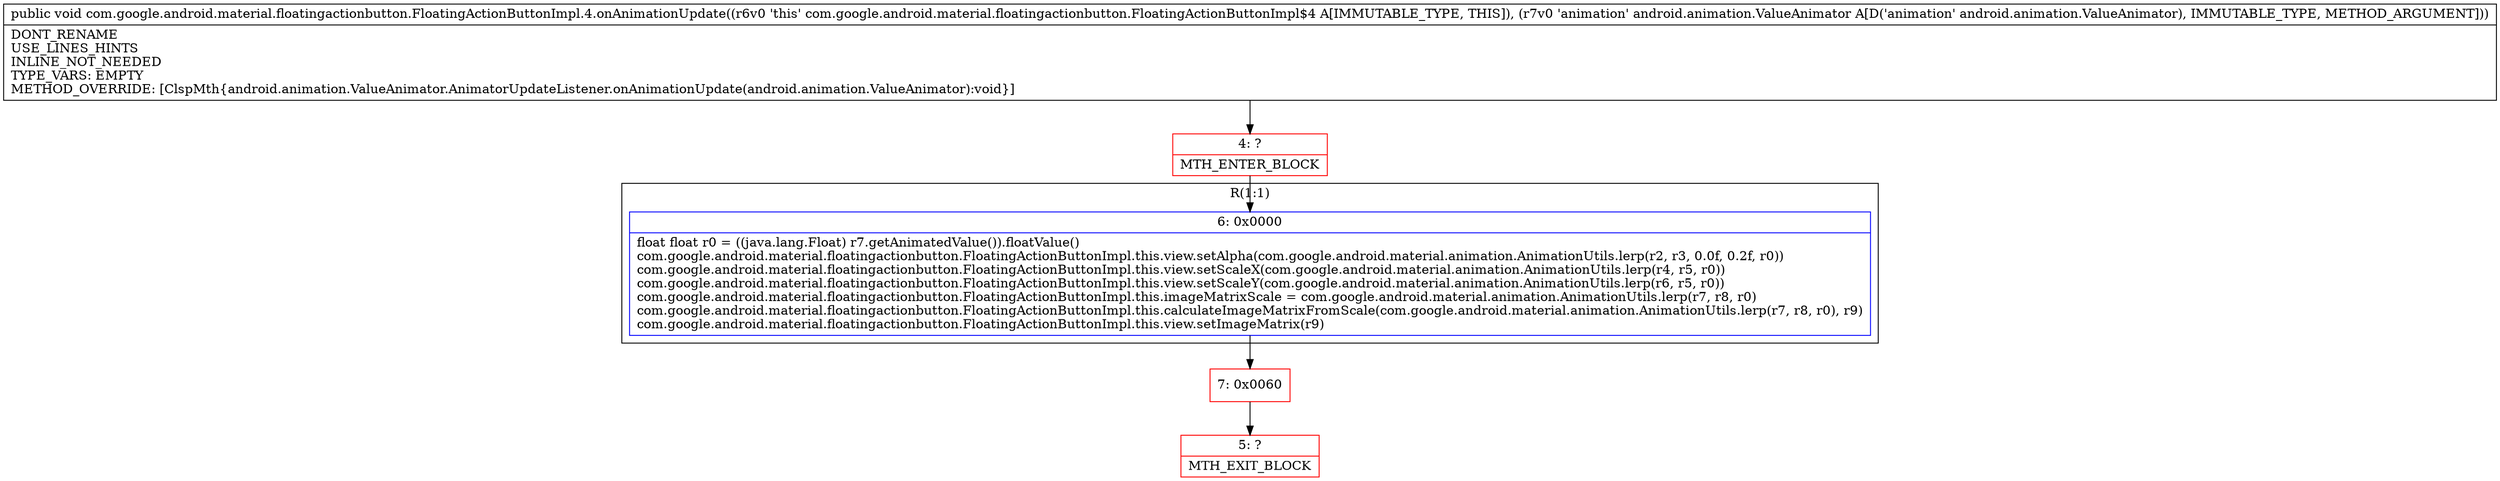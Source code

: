 digraph "CFG forcom.google.android.material.floatingactionbutton.FloatingActionButtonImpl.4.onAnimationUpdate(Landroid\/animation\/ValueAnimator;)V" {
subgraph cluster_Region_1446902681 {
label = "R(1:1)";
node [shape=record,color=blue];
Node_6 [shape=record,label="{6\:\ 0x0000|float float r0 = ((java.lang.Float) r7.getAnimatedValue()).floatValue()\lcom.google.android.material.floatingactionbutton.FloatingActionButtonImpl.this.view.setAlpha(com.google.android.material.animation.AnimationUtils.lerp(r2, r3, 0.0f, 0.2f, r0))\lcom.google.android.material.floatingactionbutton.FloatingActionButtonImpl.this.view.setScaleX(com.google.android.material.animation.AnimationUtils.lerp(r4, r5, r0))\lcom.google.android.material.floatingactionbutton.FloatingActionButtonImpl.this.view.setScaleY(com.google.android.material.animation.AnimationUtils.lerp(r6, r5, r0))\lcom.google.android.material.floatingactionbutton.FloatingActionButtonImpl.this.imageMatrixScale = com.google.android.material.animation.AnimationUtils.lerp(r7, r8, r0)\lcom.google.android.material.floatingactionbutton.FloatingActionButtonImpl.this.calculateImageMatrixFromScale(com.google.android.material.animation.AnimationUtils.lerp(r7, r8, r0), r9)\lcom.google.android.material.floatingactionbutton.FloatingActionButtonImpl.this.view.setImageMatrix(r9)\l}"];
}
Node_4 [shape=record,color=red,label="{4\:\ ?|MTH_ENTER_BLOCK\l}"];
Node_7 [shape=record,color=red,label="{7\:\ 0x0060}"];
Node_5 [shape=record,color=red,label="{5\:\ ?|MTH_EXIT_BLOCK\l}"];
MethodNode[shape=record,label="{public void com.google.android.material.floatingactionbutton.FloatingActionButtonImpl.4.onAnimationUpdate((r6v0 'this' com.google.android.material.floatingactionbutton.FloatingActionButtonImpl$4 A[IMMUTABLE_TYPE, THIS]), (r7v0 'animation' android.animation.ValueAnimator A[D('animation' android.animation.ValueAnimator), IMMUTABLE_TYPE, METHOD_ARGUMENT]))  | DONT_RENAME\lUSE_LINES_HINTS\lINLINE_NOT_NEEDED\lTYPE_VARS: EMPTY\lMETHOD_OVERRIDE: [ClspMth\{android.animation.ValueAnimator.AnimatorUpdateListener.onAnimationUpdate(android.animation.ValueAnimator):void\}]\l}"];
MethodNode -> Node_4;Node_6 -> Node_7;
Node_4 -> Node_6;
Node_7 -> Node_5;
}

